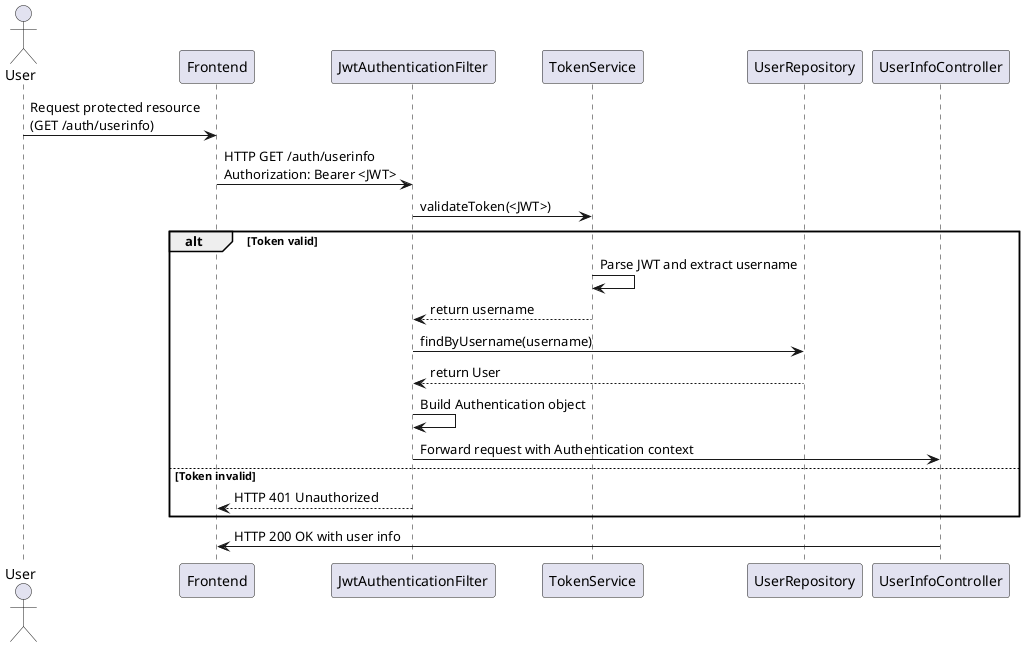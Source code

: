 @startuml
actor User
participant "Frontend" as FE
participant "JwtAuthenticationFilter" as JAF
participant "TokenService" as TS
participant "UserRepository" as UR
participant "UserInfoController" as UIC

User -> FE: Request protected resource\n(GET /auth/userinfo)
FE -> JAF: HTTP GET /auth/userinfo\nAuthorization: Bearer <JWT>
JAF -> TS: validateToken(<JWT>)
alt Token valid
    TS -> TS: Parse JWT and extract username
    TS --> JAF: return username
    JAF -> UR: findByUsername(username)
    UR --> JAF: return User
    JAF -> JAF: Build Authentication object
    JAF -> UIC: Forward request with Authentication context
else Token invalid
    JAF --> FE: HTTP 401 Unauthorized
end
UIC -> FE: HTTP 200 OK with user info
@enduml
